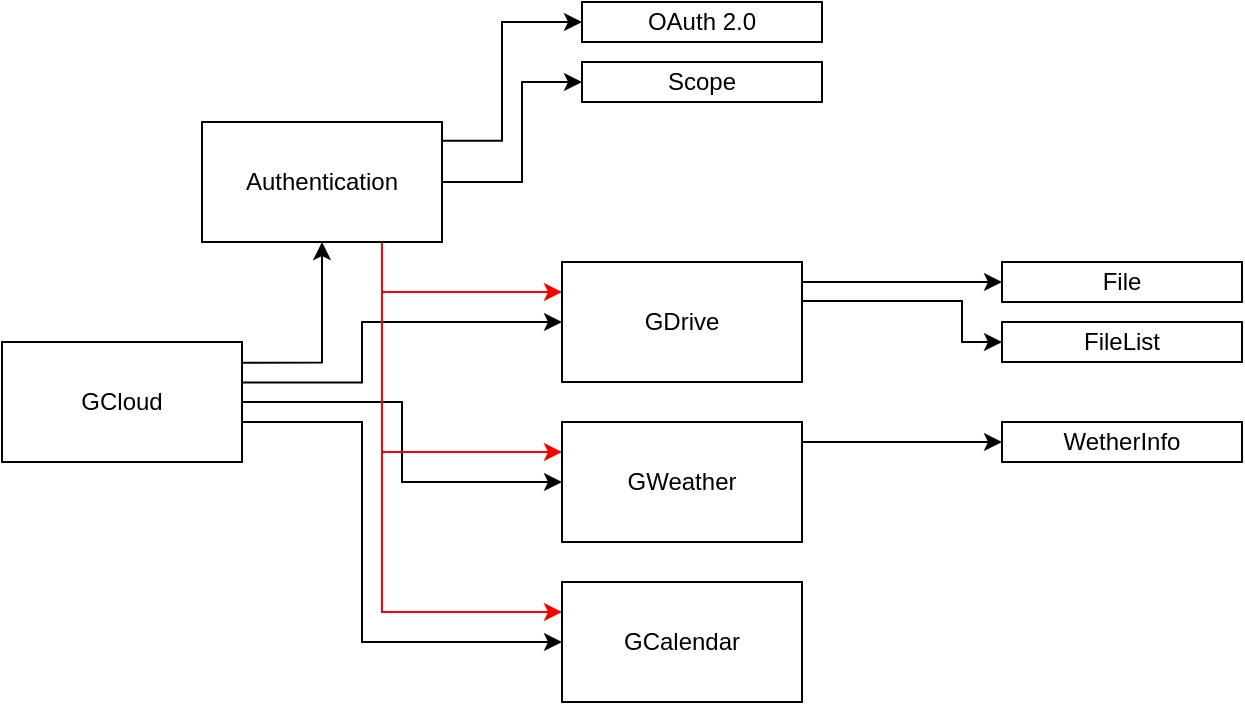 <mxfile version="26.2.5">
  <diagram name="Page-1" id="EE_NWdPZAVHuFtBdwFNX">
    <mxGraphModel dx="410" dy="441" grid="1" gridSize="10" guides="1" tooltips="1" connect="1" arrows="1" fold="1" page="1" pageScale="1" pageWidth="827" pageHeight="1169" math="0" shadow="0">
      <root>
        <mxCell id="0" />
        <mxCell id="1" parent="0" />
        <mxCell id="XK7m7De4ftqHrhPJQiev-1" value="OAuth 2.0" style="rounded=0;whiteSpace=wrap;html=1;" vertex="1" parent="1">
          <mxGeometry x="310" y="150" width="120" height="20" as="geometry" />
        </mxCell>
        <mxCell id="XK7m7De4ftqHrhPJQiev-5" value="" style="edgeStyle=orthogonalEdgeStyle;rounded=0;orthogonalLoop=1;jettySize=auto;html=1;exitX=0.997;exitY=0.172;exitDx=0;exitDy=0;exitPerimeter=0;entryX=0.5;entryY=1;entryDx=0;entryDy=0;" edge="1" parent="1" source="XK7m7De4ftqHrhPJQiev-2" target="XK7m7De4ftqHrhPJQiev-3">
          <mxGeometry relative="1" as="geometry">
            <Array as="points">
              <mxPoint x="180" y="330" />
            </Array>
          </mxGeometry>
        </mxCell>
        <mxCell id="XK7m7De4ftqHrhPJQiev-7" style="edgeStyle=orthogonalEdgeStyle;rounded=0;orthogonalLoop=1;jettySize=auto;html=1;entryX=0;entryY=0.5;entryDx=0;entryDy=0;exitX=1.002;exitY=0.338;exitDx=0;exitDy=0;exitPerimeter=0;" edge="1" parent="1" source="XK7m7De4ftqHrhPJQiev-2" target="XK7m7De4ftqHrhPJQiev-6">
          <mxGeometry relative="1" as="geometry">
            <Array as="points">
              <mxPoint x="200" y="340" />
              <mxPoint x="200" y="310" />
            </Array>
          </mxGeometry>
        </mxCell>
        <mxCell id="XK7m7De4ftqHrhPJQiev-13" style="edgeStyle=orthogonalEdgeStyle;rounded=0;orthogonalLoop=1;jettySize=auto;html=1;entryX=0;entryY=0.5;entryDx=0;entryDy=0;" edge="1" parent="1" source="XK7m7De4ftqHrhPJQiev-2" target="XK7m7De4ftqHrhPJQiev-12">
          <mxGeometry relative="1" as="geometry">
            <Array as="points">
              <mxPoint x="200" y="360" />
              <mxPoint x="200" y="470" />
            </Array>
          </mxGeometry>
        </mxCell>
        <mxCell id="XK7m7De4ftqHrhPJQiev-19" style="edgeStyle=orthogonalEdgeStyle;rounded=0;orthogonalLoop=1;jettySize=auto;html=1;" edge="1" parent="1" source="XK7m7De4ftqHrhPJQiev-2" target="XK7m7De4ftqHrhPJQiev-18">
          <mxGeometry relative="1" as="geometry" />
        </mxCell>
        <mxCell id="XK7m7De4ftqHrhPJQiev-2" value="GCloud" style="rounded=0;whiteSpace=wrap;html=1;" vertex="1" parent="1">
          <mxGeometry x="20" y="320" width="120" height="60" as="geometry" />
        </mxCell>
        <mxCell id="XK7m7De4ftqHrhPJQiev-4" style="edgeStyle=orthogonalEdgeStyle;rounded=0;orthogonalLoop=1;jettySize=auto;html=1;exitX=1.002;exitY=0.156;exitDx=0;exitDy=0;entryX=0;entryY=0.5;entryDx=0;entryDy=0;exitPerimeter=0;" edge="1" parent="1" source="XK7m7De4ftqHrhPJQiev-3" target="XK7m7De4ftqHrhPJQiev-1">
          <mxGeometry relative="1" as="geometry">
            <Array as="points">
              <mxPoint x="270" y="219" />
              <mxPoint x="270" y="160" />
            </Array>
          </mxGeometry>
        </mxCell>
        <mxCell id="XK7m7De4ftqHrhPJQiev-14" style="edgeStyle=orthogonalEdgeStyle;rounded=0;orthogonalLoop=1;jettySize=auto;html=1;exitX=0.75;exitY=1;exitDx=0;exitDy=0;entryX=0;entryY=0.25;entryDx=0;entryDy=0;fillColor=#FF3333;strokeColor=#FF0000;" edge="1" parent="1" source="XK7m7De4ftqHrhPJQiev-3" target="XK7m7De4ftqHrhPJQiev-6">
          <mxGeometry relative="1" as="geometry">
            <Array as="points">
              <mxPoint x="210" y="295" />
            </Array>
          </mxGeometry>
        </mxCell>
        <mxCell id="XK7m7De4ftqHrhPJQiev-15" style="edgeStyle=orthogonalEdgeStyle;rounded=0;orthogonalLoop=1;jettySize=auto;html=1;exitX=0.75;exitY=1;exitDx=0;exitDy=0;entryX=0;entryY=0.25;entryDx=0;entryDy=0;fillColor=#FF3333;strokeColor=#FF0000;" edge="1" parent="1" source="XK7m7De4ftqHrhPJQiev-3" target="XK7m7De4ftqHrhPJQiev-12">
          <mxGeometry relative="1" as="geometry" />
        </mxCell>
        <mxCell id="XK7m7De4ftqHrhPJQiev-17" style="edgeStyle=orthogonalEdgeStyle;rounded=0;orthogonalLoop=1;jettySize=auto;html=1;" edge="1" parent="1" source="XK7m7De4ftqHrhPJQiev-3" target="XK7m7De4ftqHrhPJQiev-16">
          <mxGeometry relative="1" as="geometry">
            <Array as="points">
              <mxPoint x="280" y="240" />
              <mxPoint x="280" y="190" />
            </Array>
          </mxGeometry>
        </mxCell>
        <mxCell id="XK7m7De4ftqHrhPJQiev-20" style="edgeStyle=orthogonalEdgeStyle;rounded=0;orthogonalLoop=1;jettySize=auto;html=1;exitX=0.75;exitY=1;exitDx=0;exitDy=0;entryX=0;entryY=0.25;entryDx=0;entryDy=0;strokeColor=#FF0000;" edge="1" parent="1" source="XK7m7De4ftqHrhPJQiev-3" target="XK7m7De4ftqHrhPJQiev-18">
          <mxGeometry relative="1" as="geometry" />
        </mxCell>
        <mxCell id="XK7m7De4ftqHrhPJQiev-3" value="Authentication" style="rounded=0;whiteSpace=wrap;html=1;" vertex="1" parent="1">
          <mxGeometry x="120" y="210" width="120" height="60" as="geometry" />
        </mxCell>
        <mxCell id="XK7m7De4ftqHrhPJQiev-11" style="edgeStyle=orthogonalEdgeStyle;rounded=0;orthogonalLoop=1;jettySize=auto;html=1;exitX=0.999;exitY=0.325;exitDx=0;exitDy=0;exitPerimeter=0;" edge="1" parent="1" source="XK7m7De4ftqHrhPJQiev-6" target="XK7m7De4ftqHrhPJQiev-10">
          <mxGeometry relative="1" as="geometry">
            <Array as="points">
              <mxPoint x="500" y="300" />
              <mxPoint x="500" y="320" />
            </Array>
          </mxGeometry>
        </mxCell>
        <mxCell id="XK7m7De4ftqHrhPJQiev-6" value="GDrive" style="rounded=0;whiteSpace=wrap;html=1;" vertex="1" parent="1">
          <mxGeometry x="300" y="280" width="120" height="60" as="geometry" />
        </mxCell>
        <mxCell id="XK7m7De4ftqHrhPJQiev-8" value="File" style="rounded=0;whiteSpace=wrap;html=1;" vertex="1" parent="1">
          <mxGeometry x="520" y="280" width="120" height="20" as="geometry" />
        </mxCell>
        <mxCell id="XK7m7De4ftqHrhPJQiev-9" style="edgeStyle=orthogonalEdgeStyle;rounded=0;orthogonalLoop=1;jettySize=auto;html=1;entryX=0;entryY=0.5;entryDx=0;entryDy=0;" edge="1" parent="1" target="XK7m7De4ftqHrhPJQiev-8">
          <mxGeometry relative="1" as="geometry">
            <mxPoint x="420" y="290" as="sourcePoint" />
            <Array as="points">
              <mxPoint x="430" y="290" />
              <mxPoint x="430" y="290" />
            </Array>
          </mxGeometry>
        </mxCell>
        <mxCell id="XK7m7De4ftqHrhPJQiev-10" value="FileList" style="rounded=0;whiteSpace=wrap;html=1;" vertex="1" parent="1">
          <mxGeometry x="520" y="310" width="120" height="20" as="geometry" />
        </mxCell>
        <mxCell id="XK7m7De4ftqHrhPJQiev-12" value="GCalendar" style="rounded=0;whiteSpace=wrap;html=1;" vertex="1" parent="1">
          <mxGeometry x="300" y="440" width="120" height="60" as="geometry" />
        </mxCell>
        <mxCell id="XK7m7De4ftqHrhPJQiev-16" value="Scope" style="rounded=0;whiteSpace=wrap;html=1;" vertex="1" parent="1">
          <mxGeometry x="310" y="180" width="120" height="20" as="geometry" />
        </mxCell>
        <mxCell id="XK7m7De4ftqHrhPJQiev-22" style="edgeStyle=orthogonalEdgeStyle;rounded=0;orthogonalLoop=1;jettySize=auto;html=1;" edge="1" parent="1" source="XK7m7De4ftqHrhPJQiev-18" target="XK7m7De4ftqHrhPJQiev-23">
          <mxGeometry relative="1" as="geometry">
            <mxPoint x="520" y="370" as="targetPoint" />
            <Array as="points">
              <mxPoint x="450" y="370" />
              <mxPoint x="450" y="370" />
            </Array>
          </mxGeometry>
        </mxCell>
        <mxCell id="XK7m7De4ftqHrhPJQiev-18" value="GWeather" style="rounded=0;whiteSpace=wrap;html=1;" vertex="1" parent="1">
          <mxGeometry x="300" y="360" width="120" height="60" as="geometry" />
        </mxCell>
        <mxCell id="XK7m7De4ftqHrhPJQiev-23" value="WetherInfo" style="rounded=0;whiteSpace=wrap;html=1;" vertex="1" parent="1">
          <mxGeometry x="520" y="360" width="120" height="20" as="geometry" />
        </mxCell>
      </root>
    </mxGraphModel>
  </diagram>
</mxfile>
